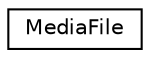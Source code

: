 digraph "Graphical Class Hierarchy"
{
 // LATEX_PDF_SIZE
  edge [fontname="Helvetica",fontsize="10",labelfontname="Helvetica",labelfontsize="10"];
  node [fontname="Helvetica",fontsize="10",shape=record];
  rankdir="LR";
  Node0 [label="MediaFile",height=0.2,width=0.4,color="black", fillcolor="white", style="filled",URL="$struct_media_file.html",tooltip=" "];
}
